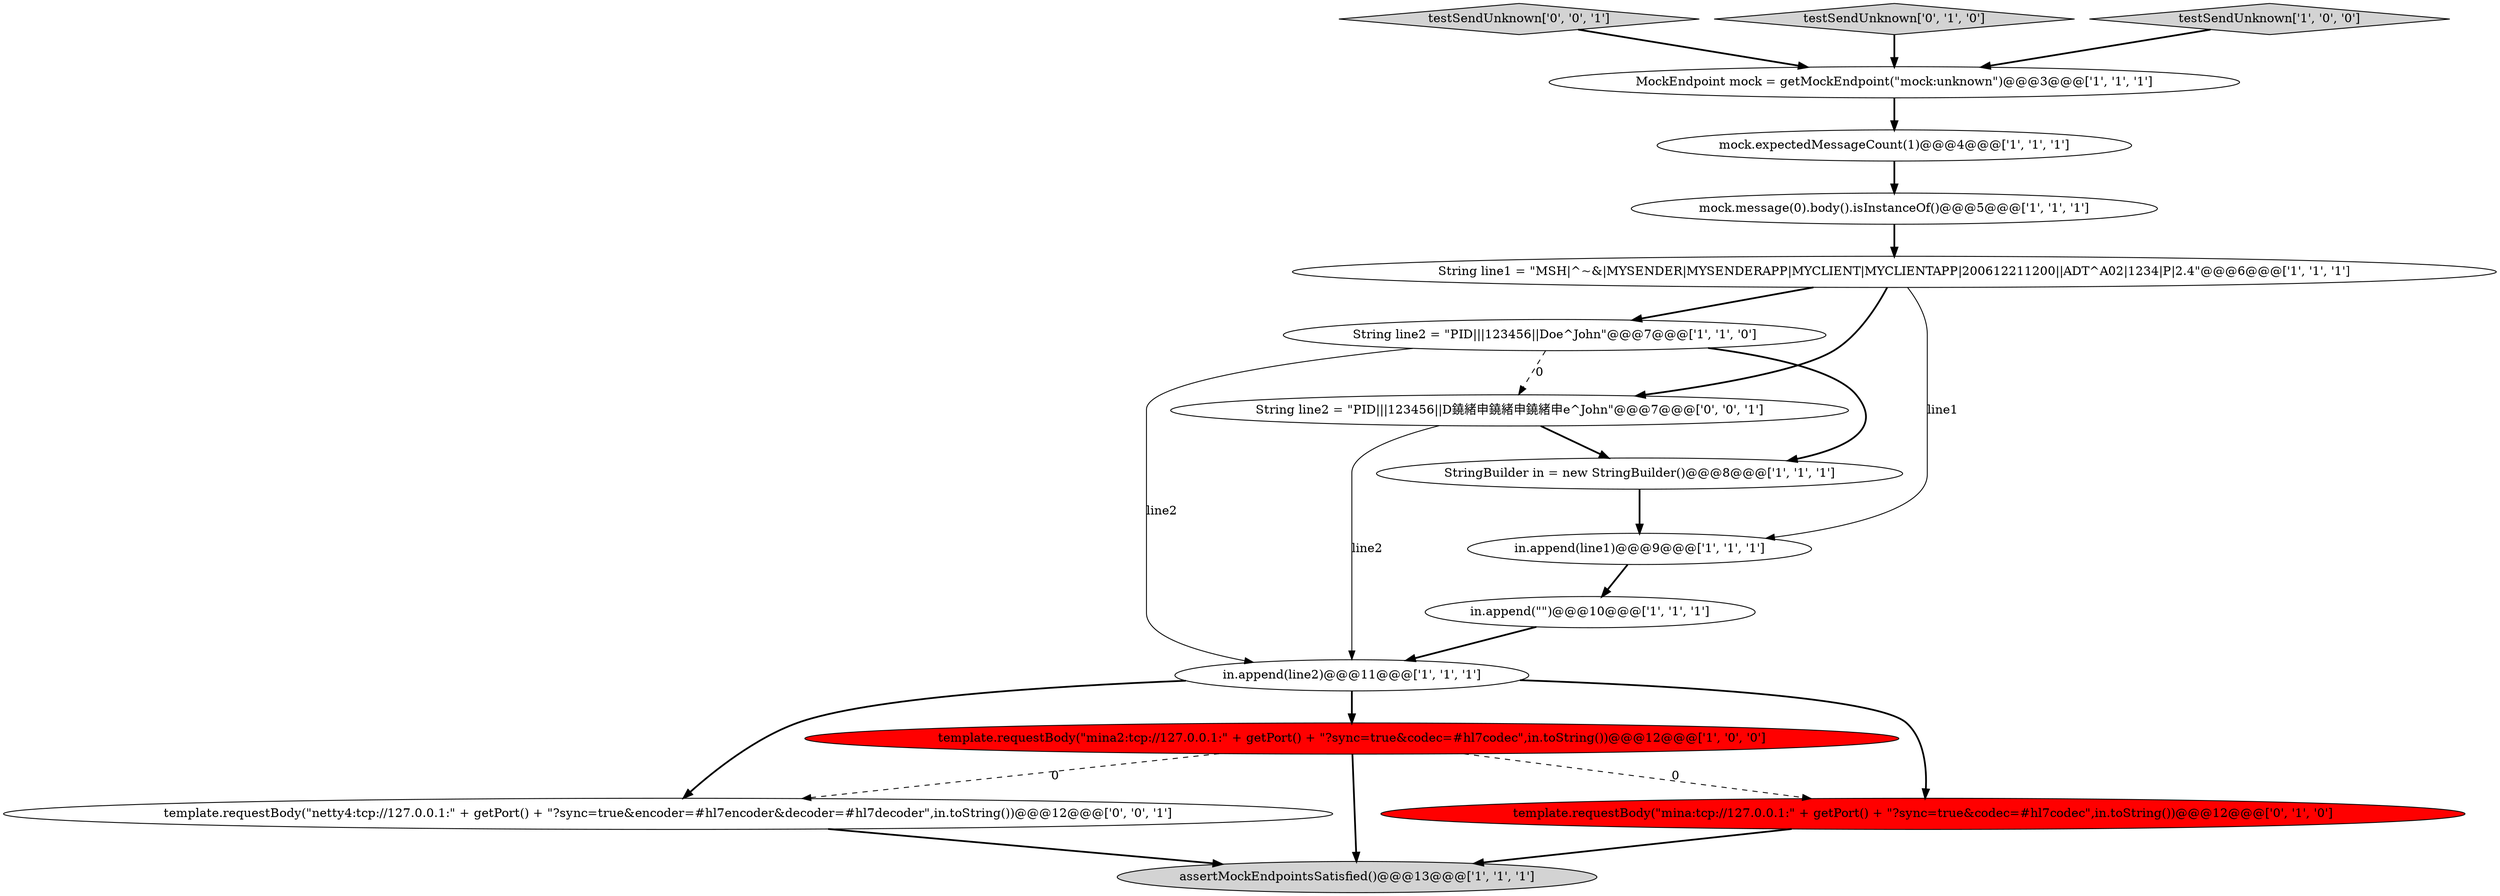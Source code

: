 digraph {
9 [style = filled, label = "String line1 = \"MSH|^~\&|MYSENDER|MYSENDERAPP|MYCLIENT|MYCLIENTAPP|200612211200||ADT^A02|1234|P|2.4\"@@@6@@@['1', '1', '1']", fillcolor = white, shape = ellipse image = "AAA0AAABBB1BBB"];
0 [style = filled, label = "in.append(line2)@@@11@@@['1', '1', '1']", fillcolor = white, shape = ellipse image = "AAA0AAABBB1BBB"];
14 [style = filled, label = "String line2 = \"PID|||123456||D鐃緒申鐃緒申鐃緒申e^John\"@@@7@@@['0', '0', '1']", fillcolor = white, shape = ellipse image = "AAA0AAABBB3BBB"];
16 [style = filled, label = "testSendUnknown['0', '0', '1']", fillcolor = lightgray, shape = diamond image = "AAA0AAABBB3BBB"];
7 [style = filled, label = "mock.expectedMessageCount(1)@@@4@@@['1', '1', '1']", fillcolor = white, shape = ellipse image = "AAA0AAABBB1BBB"];
15 [style = filled, label = "template.requestBody(\"netty4:tcp://127.0.0.1:\" + getPort() + \"?sync=true&encoder=#hl7encoder&decoder=#hl7decoder\",in.toString())@@@12@@@['0', '0', '1']", fillcolor = white, shape = ellipse image = "AAA0AAABBB3BBB"];
6 [style = filled, label = "in.append(\"\")@@@10@@@['1', '1', '1']", fillcolor = white, shape = ellipse image = "AAA0AAABBB1BBB"];
3 [style = filled, label = "String line2 = \"PID|||123456||Doe^John\"@@@7@@@['1', '1', '0']", fillcolor = white, shape = ellipse image = "AAA0AAABBB1BBB"];
4 [style = filled, label = "StringBuilder in = new StringBuilder()@@@8@@@['1', '1', '1']", fillcolor = white, shape = ellipse image = "AAA0AAABBB1BBB"];
8 [style = filled, label = "mock.message(0).body().isInstanceOf()@@@5@@@['1', '1', '1']", fillcolor = white, shape = ellipse image = "AAA0AAABBB1BBB"];
13 [style = filled, label = "template.requestBody(\"mina:tcp://127.0.0.1:\" + getPort() + \"?sync=true&codec=#hl7codec\",in.toString())@@@12@@@['0', '1', '0']", fillcolor = red, shape = ellipse image = "AAA1AAABBB2BBB"];
2 [style = filled, label = "MockEndpoint mock = getMockEndpoint(\"mock:unknown\")@@@3@@@['1', '1', '1']", fillcolor = white, shape = ellipse image = "AAA0AAABBB1BBB"];
1 [style = filled, label = "assertMockEndpointsSatisfied()@@@13@@@['1', '1', '1']", fillcolor = lightgray, shape = ellipse image = "AAA0AAABBB1BBB"];
10 [style = filled, label = "template.requestBody(\"mina2:tcp://127.0.0.1:\" + getPort() + \"?sync=true&codec=#hl7codec\",in.toString())@@@12@@@['1', '0', '0']", fillcolor = red, shape = ellipse image = "AAA1AAABBB1BBB"];
5 [style = filled, label = "in.append(line1)@@@9@@@['1', '1', '1']", fillcolor = white, shape = ellipse image = "AAA0AAABBB1BBB"];
12 [style = filled, label = "testSendUnknown['0', '1', '0']", fillcolor = lightgray, shape = diamond image = "AAA0AAABBB2BBB"];
11 [style = filled, label = "testSendUnknown['1', '0', '0']", fillcolor = lightgray, shape = diamond image = "AAA0AAABBB1BBB"];
10->15 [style = dashed, label="0"];
0->13 [style = bold, label=""];
9->5 [style = solid, label="line1"];
6->0 [style = bold, label=""];
10->13 [style = dashed, label="0"];
16->2 [style = bold, label=""];
7->8 [style = bold, label=""];
3->4 [style = bold, label=""];
0->15 [style = bold, label=""];
11->2 [style = bold, label=""];
13->1 [style = bold, label=""];
3->0 [style = solid, label="line2"];
12->2 [style = bold, label=""];
0->10 [style = bold, label=""];
5->6 [style = bold, label=""];
8->9 [style = bold, label=""];
9->14 [style = bold, label=""];
9->3 [style = bold, label=""];
2->7 [style = bold, label=""];
3->14 [style = dashed, label="0"];
10->1 [style = bold, label=""];
4->5 [style = bold, label=""];
14->4 [style = bold, label=""];
15->1 [style = bold, label=""];
14->0 [style = solid, label="line2"];
}
